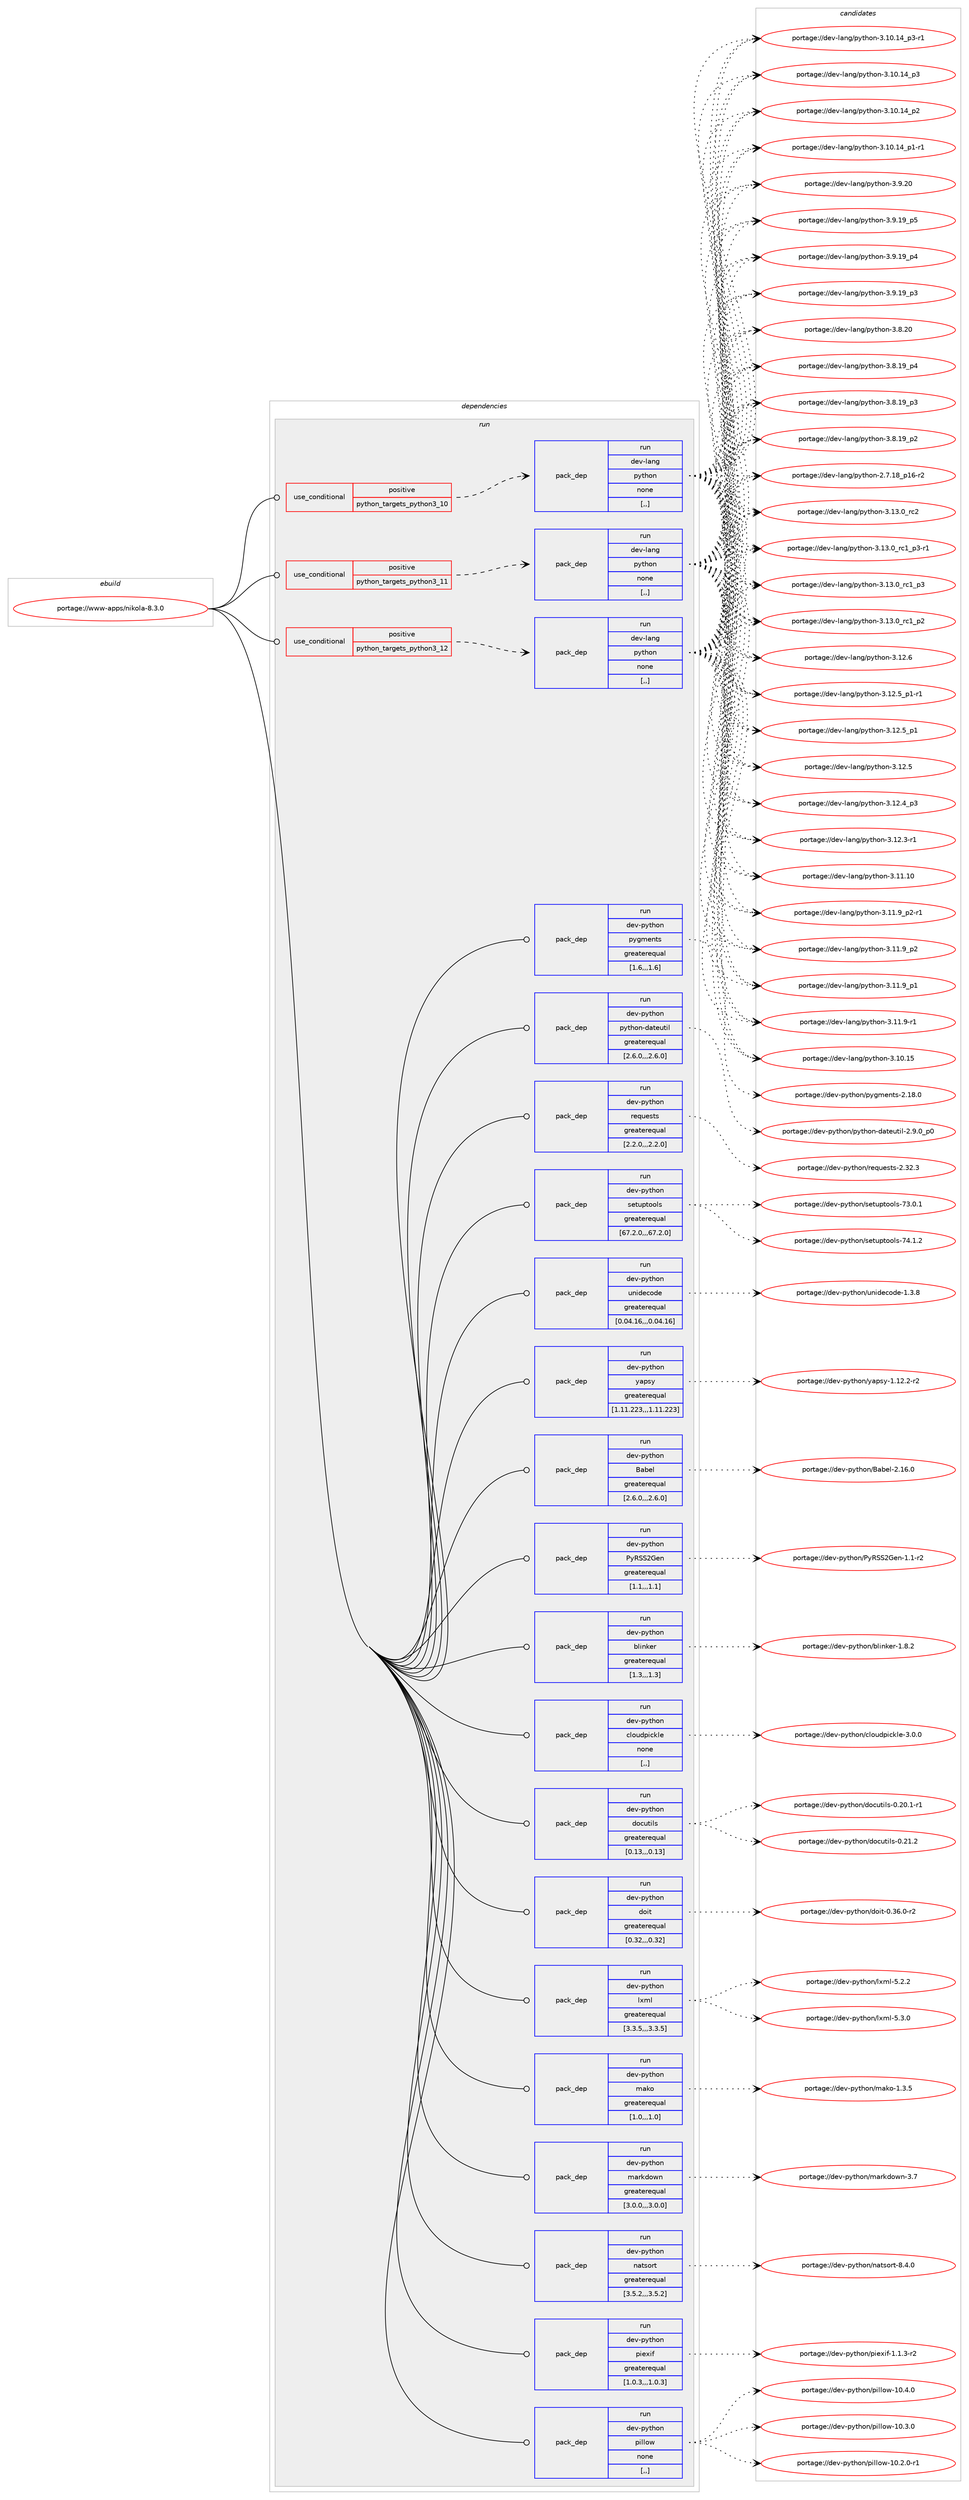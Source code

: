 digraph prolog {

# *************
# Graph options
# *************

newrank=true;
concentrate=true;
compound=true;
graph [rankdir=LR,fontname=Helvetica,fontsize=10,ranksep=1.5];#, ranksep=2.5, nodesep=0.2];
edge  [arrowhead=vee];
node  [fontname=Helvetica,fontsize=10];

# **********
# The ebuild
# **********

subgraph cluster_leftcol {
color=gray;
label=<<i>ebuild</i>>;
id [label="portage://www-apps/nikola-8.3.0", color=red, width=4, href="../www-apps/nikola-8.3.0.svg"];
}

# ****************
# The dependencies
# ****************

subgraph cluster_midcol {
color=gray;
label=<<i>dependencies</i>>;
subgraph cluster_compile {
fillcolor="#eeeeee";
style=filled;
label=<<i>compile</i>>;
}
subgraph cluster_compileandrun {
fillcolor="#eeeeee";
style=filled;
label=<<i>compile and run</i>>;
}
subgraph cluster_run {
fillcolor="#eeeeee";
style=filled;
label=<<i>run</i>>;
subgraph cond253649 {
dependency959323 [label=<<TABLE BORDER="0" CELLBORDER="1" CELLSPACING="0" CELLPADDING="4"><TR><TD ROWSPAN="3" CELLPADDING="10">use_conditional</TD></TR><TR><TD>positive</TD></TR><TR><TD>python_targets_python3_10</TD></TR></TABLE>>, shape=none, color=red];
subgraph pack698643 {
dependency959324 [label=<<TABLE BORDER="0" CELLBORDER="1" CELLSPACING="0" CELLPADDING="4" WIDTH="220"><TR><TD ROWSPAN="6" CELLPADDING="30">pack_dep</TD></TR><TR><TD WIDTH="110">run</TD></TR><TR><TD>dev-lang</TD></TR><TR><TD>python</TD></TR><TR><TD>none</TD></TR><TR><TD>[,,]</TD></TR></TABLE>>, shape=none, color=blue];
}
dependency959323:e -> dependency959324:w [weight=20,style="dashed",arrowhead="vee"];
}
id:e -> dependency959323:w [weight=20,style="solid",arrowhead="odot"];
subgraph cond253650 {
dependency959325 [label=<<TABLE BORDER="0" CELLBORDER="1" CELLSPACING="0" CELLPADDING="4"><TR><TD ROWSPAN="3" CELLPADDING="10">use_conditional</TD></TR><TR><TD>positive</TD></TR><TR><TD>python_targets_python3_11</TD></TR></TABLE>>, shape=none, color=red];
subgraph pack698644 {
dependency959326 [label=<<TABLE BORDER="0" CELLBORDER="1" CELLSPACING="0" CELLPADDING="4" WIDTH="220"><TR><TD ROWSPAN="6" CELLPADDING="30">pack_dep</TD></TR><TR><TD WIDTH="110">run</TD></TR><TR><TD>dev-lang</TD></TR><TR><TD>python</TD></TR><TR><TD>none</TD></TR><TR><TD>[,,]</TD></TR></TABLE>>, shape=none, color=blue];
}
dependency959325:e -> dependency959326:w [weight=20,style="dashed",arrowhead="vee"];
}
id:e -> dependency959325:w [weight=20,style="solid",arrowhead="odot"];
subgraph cond253651 {
dependency959327 [label=<<TABLE BORDER="0" CELLBORDER="1" CELLSPACING="0" CELLPADDING="4"><TR><TD ROWSPAN="3" CELLPADDING="10">use_conditional</TD></TR><TR><TD>positive</TD></TR><TR><TD>python_targets_python3_12</TD></TR></TABLE>>, shape=none, color=red];
subgraph pack698645 {
dependency959328 [label=<<TABLE BORDER="0" CELLBORDER="1" CELLSPACING="0" CELLPADDING="4" WIDTH="220"><TR><TD ROWSPAN="6" CELLPADDING="30">pack_dep</TD></TR><TR><TD WIDTH="110">run</TD></TR><TR><TD>dev-lang</TD></TR><TR><TD>python</TD></TR><TR><TD>none</TD></TR><TR><TD>[,,]</TD></TR></TABLE>>, shape=none, color=blue];
}
dependency959327:e -> dependency959328:w [weight=20,style="dashed",arrowhead="vee"];
}
id:e -> dependency959327:w [weight=20,style="solid",arrowhead="odot"];
subgraph pack698646 {
dependency959329 [label=<<TABLE BORDER="0" CELLBORDER="1" CELLSPACING="0" CELLPADDING="4" WIDTH="220"><TR><TD ROWSPAN="6" CELLPADDING="30">pack_dep</TD></TR><TR><TD WIDTH="110">run</TD></TR><TR><TD>dev-python</TD></TR><TR><TD>Babel</TD></TR><TR><TD>greaterequal</TD></TR><TR><TD>[2.6.0,,,2.6.0]</TD></TR></TABLE>>, shape=none, color=blue];
}
id:e -> dependency959329:w [weight=20,style="solid",arrowhead="odot"];
subgraph pack698647 {
dependency959330 [label=<<TABLE BORDER="0" CELLBORDER="1" CELLSPACING="0" CELLPADDING="4" WIDTH="220"><TR><TD ROWSPAN="6" CELLPADDING="30">pack_dep</TD></TR><TR><TD WIDTH="110">run</TD></TR><TR><TD>dev-python</TD></TR><TR><TD>PyRSS2Gen</TD></TR><TR><TD>greaterequal</TD></TR><TR><TD>[1.1,,,1.1]</TD></TR></TABLE>>, shape=none, color=blue];
}
id:e -> dependency959330:w [weight=20,style="solid",arrowhead="odot"];
subgraph pack698648 {
dependency959331 [label=<<TABLE BORDER="0" CELLBORDER="1" CELLSPACING="0" CELLPADDING="4" WIDTH="220"><TR><TD ROWSPAN="6" CELLPADDING="30">pack_dep</TD></TR><TR><TD WIDTH="110">run</TD></TR><TR><TD>dev-python</TD></TR><TR><TD>blinker</TD></TR><TR><TD>greaterequal</TD></TR><TR><TD>[1.3,,,1.3]</TD></TR></TABLE>>, shape=none, color=blue];
}
id:e -> dependency959331:w [weight=20,style="solid",arrowhead="odot"];
subgraph pack698649 {
dependency959332 [label=<<TABLE BORDER="0" CELLBORDER="1" CELLSPACING="0" CELLPADDING="4" WIDTH="220"><TR><TD ROWSPAN="6" CELLPADDING="30">pack_dep</TD></TR><TR><TD WIDTH="110">run</TD></TR><TR><TD>dev-python</TD></TR><TR><TD>cloudpickle</TD></TR><TR><TD>none</TD></TR><TR><TD>[,,]</TD></TR></TABLE>>, shape=none, color=blue];
}
id:e -> dependency959332:w [weight=20,style="solid",arrowhead="odot"];
subgraph pack698650 {
dependency959333 [label=<<TABLE BORDER="0" CELLBORDER="1" CELLSPACING="0" CELLPADDING="4" WIDTH="220"><TR><TD ROWSPAN="6" CELLPADDING="30">pack_dep</TD></TR><TR><TD WIDTH="110">run</TD></TR><TR><TD>dev-python</TD></TR><TR><TD>docutils</TD></TR><TR><TD>greaterequal</TD></TR><TR><TD>[0.13,,,0.13]</TD></TR></TABLE>>, shape=none, color=blue];
}
id:e -> dependency959333:w [weight=20,style="solid",arrowhead="odot"];
subgraph pack698651 {
dependency959334 [label=<<TABLE BORDER="0" CELLBORDER="1" CELLSPACING="0" CELLPADDING="4" WIDTH="220"><TR><TD ROWSPAN="6" CELLPADDING="30">pack_dep</TD></TR><TR><TD WIDTH="110">run</TD></TR><TR><TD>dev-python</TD></TR><TR><TD>doit</TD></TR><TR><TD>greaterequal</TD></TR><TR><TD>[0.32,,,0.32]</TD></TR></TABLE>>, shape=none, color=blue];
}
id:e -> dependency959334:w [weight=20,style="solid",arrowhead="odot"];
subgraph pack698652 {
dependency959335 [label=<<TABLE BORDER="0" CELLBORDER="1" CELLSPACING="0" CELLPADDING="4" WIDTH="220"><TR><TD ROWSPAN="6" CELLPADDING="30">pack_dep</TD></TR><TR><TD WIDTH="110">run</TD></TR><TR><TD>dev-python</TD></TR><TR><TD>lxml</TD></TR><TR><TD>greaterequal</TD></TR><TR><TD>[3.3.5,,,3.3.5]</TD></TR></TABLE>>, shape=none, color=blue];
}
id:e -> dependency959335:w [weight=20,style="solid",arrowhead="odot"];
subgraph pack698653 {
dependency959336 [label=<<TABLE BORDER="0" CELLBORDER="1" CELLSPACING="0" CELLPADDING="4" WIDTH="220"><TR><TD ROWSPAN="6" CELLPADDING="30">pack_dep</TD></TR><TR><TD WIDTH="110">run</TD></TR><TR><TD>dev-python</TD></TR><TR><TD>mako</TD></TR><TR><TD>greaterequal</TD></TR><TR><TD>[1.0,,,1.0]</TD></TR></TABLE>>, shape=none, color=blue];
}
id:e -> dependency959336:w [weight=20,style="solid",arrowhead="odot"];
subgraph pack698654 {
dependency959337 [label=<<TABLE BORDER="0" CELLBORDER="1" CELLSPACING="0" CELLPADDING="4" WIDTH="220"><TR><TD ROWSPAN="6" CELLPADDING="30">pack_dep</TD></TR><TR><TD WIDTH="110">run</TD></TR><TR><TD>dev-python</TD></TR><TR><TD>markdown</TD></TR><TR><TD>greaterequal</TD></TR><TR><TD>[3.0.0,,,3.0.0]</TD></TR></TABLE>>, shape=none, color=blue];
}
id:e -> dependency959337:w [weight=20,style="solid",arrowhead="odot"];
subgraph pack698655 {
dependency959338 [label=<<TABLE BORDER="0" CELLBORDER="1" CELLSPACING="0" CELLPADDING="4" WIDTH="220"><TR><TD ROWSPAN="6" CELLPADDING="30">pack_dep</TD></TR><TR><TD WIDTH="110">run</TD></TR><TR><TD>dev-python</TD></TR><TR><TD>natsort</TD></TR><TR><TD>greaterequal</TD></TR><TR><TD>[3.5.2,,,3.5.2]</TD></TR></TABLE>>, shape=none, color=blue];
}
id:e -> dependency959338:w [weight=20,style="solid",arrowhead="odot"];
subgraph pack698656 {
dependency959339 [label=<<TABLE BORDER="0" CELLBORDER="1" CELLSPACING="0" CELLPADDING="4" WIDTH="220"><TR><TD ROWSPAN="6" CELLPADDING="30">pack_dep</TD></TR><TR><TD WIDTH="110">run</TD></TR><TR><TD>dev-python</TD></TR><TR><TD>piexif</TD></TR><TR><TD>greaterequal</TD></TR><TR><TD>[1.0.3,,,1.0.3]</TD></TR></TABLE>>, shape=none, color=blue];
}
id:e -> dependency959339:w [weight=20,style="solid",arrowhead="odot"];
subgraph pack698657 {
dependency959340 [label=<<TABLE BORDER="0" CELLBORDER="1" CELLSPACING="0" CELLPADDING="4" WIDTH="220"><TR><TD ROWSPAN="6" CELLPADDING="30">pack_dep</TD></TR><TR><TD WIDTH="110">run</TD></TR><TR><TD>dev-python</TD></TR><TR><TD>pillow</TD></TR><TR><TD>none</TD></TR><TR><TD>[,,]</TD></TR></TABLE>>, shape=none, color=blue];
}
id:e -> dependency959340:w [weight=20,style="solid",arrowhead="odot"];
subgraph pack698658 {
dependency959341 [label=<<TABLE BORDER="0" CELLBORDER="1" CELLSPACING="0" CELLPADDING="4" WIDTH="220"><TR><TD ROWSPAN="6" CELLPADDING="30">pack_dep</TD></TR><TR><TD WIDTH="110">run</TD></TR><TR><TD>dev-python</TD></TR><TR><TD>pygments</TD></TR><TR><TD>greaterequal</TD></TR><TR><TD>[1.6,,,1.6]</TD></TR></TABLE>>, shape=none, color=blue];
}
id:e -> dependency959341:w [weight=20,style="solid",arrowhead="odot"];
subgraph pack698659 {
dependency959342 [label=<<TABLE BORDER="0" CELLBORDER="1" CELLSPACING="0" CELLPADDING="4" WIDTH="220"><TR><TD ROWSPAN="6" CELLPADDING="30">pack_dep</TD></TR><TR><TD WIDTH="110">run</TD></TR><TR><TD>dev-python</TD></TR><TR><TD>python-dateutil</TD></TR><TR><TD>greaterequal</TD></TR><TR><TD>[2.6.0,,,2.6.0]</TD></TR></TABLE>>, shape=none, color=blue];
}
id:e -> dependency959342:w [weight=20,style="solid",arrowhead="odot"];
subgraph pack698660 {
dependency959343 [label=<<TABLE BORDER="0" CELLBORDER="1" CELLSPACING="0" CELLPADDING="4" WIDTH="220"><TR><TD ROWSPAN="6" CELLPADDING="30">pack_dep</TD></TR><TR><TD WIDTH="110">run</TD></TR><TR><TD>dev-python</TD></TR><TR><TD>requests</TD></TR><TR><TD>greaterequal</TD></TR><TR><TD>[2.2.0,,,2.2.0]</TD></TR></TABLE>>, shape=none, color=blue];
}
id:e -> dependency959343:w [weight=20,style="solid",arrowhead="odot"];
subgraph pack698661 {
dependency959344 [label=<<TABLE BORDER="0" CELLBORDER="1" CELLSPACING="0" CELLPADDING="4" WIDTH="220"><TR><TD ROWSPAN="6" CELLPADDING="30">pack_dep</TD></TR><TR><TD WIDTH="110">run</TD></TR><TR><TD>dev-python</TD></TR><TR><TD>setuptools</TD></TR><TR><TD>greaterequal</TD></TR><TR><TD>[67.2.0,,,67.2.0]</TD></TR></TABLE>>, shape=none, color=blue];
}
id:e -> dependency959344:w [weight=20,style="solid",arrowhead="odot"];
subgraph pack698662 {
dependency959345 [label=<<TABLE BORDER="0" CELLBORDER="1" CELLSPACING="0" CELLPADDING="4" WIDTH="220"><TR><TD ROWSPAN="6" CELLPADDING="30">pack_dep</TD></TR><TR><TD WIDTH="110">run</TD></TR><TR><TD>dev-python</TD></TR><TR><TD>unidecode</TD></TR><TR><TD>greaterequal</TD></TR><TR><TD>[0.04.16,,,0.04.16]</TD></TR></TABLE>>, shape=none, color=blue];
}
id:e -> dependency959345:w [weight=20,style="solid",arrowhead="odot"];
subgraph pack698663 {
dependency959346 [label=<<TABLE BORDER="0" CELLBORDER="1" CELLSPACING="0" CELLPADDING="4" WIDTH="220"><TR><TD ROWSPAN="6" CELLPADDING="30">pack_dep</TD></TR><TR><TD WIDTH="110">run</TD></TR><TR><TD>dev-python</TD></TR><TR><TD>yapsy</TD></TR><TR><TD>greaterequal</TD></TR><TR><TD>[1.11.223,,,1.11.223]</TD></TR></TABLE>>, shape=none, color=blue];
}
id:e -> dependency959346:w [weight=20,style="solid",arrowhead="odot"];
}
}

# **************
# The candidates
# **************

subgraph cluster_choices {
rank=same;
color=gray;
label=<<i>candidates</i>>;

subgraph choice698643 {
color=black;
nodesep=1;
choice10010111845108971101034711212111610411111045514649514648951149950 [label="portage://dev-lang/python-3.13.0_rc2", color=red, width=4,href="../dev-lang/python-3.13.0_rc2.svg"];
choice1001011184510897110103471121211161041111104551464951464895114994995112514511449 [label="portage://dev-lang/python-3.13.0_rc1_p3-r1", color=red, width=4,href="../dev-lang/python-3.13.0_rc1_p3-r1.svg"];
choice100101118451089711010347112121116104111110455146495146489511499499511251 [label="portage://dev-lang/python-3.13.0_rc1_p3", color=red, width=4,href="../dev-lang/python-3.13.0_rc1_p3.svg"];
choice100101118451089711010347112121116104111110455146495146489511499499511250 [label="portage://dev-lang/python-3.13.0_rc1_p2", color=red, width=4,href="../dev-lang/python-3.13.0_rc1_p2.svg"];
choice10010111845108971101034711212111610411111045514649504654 [label="portage://dev-lang/python-3.12.6", color=red, width=4,href="../dev-lang/python-3.12.6.svg"];
choice1001011184510897110103471121211161041111104551464950465395112494511449 [label="portage://dev-lang/python-3.12.5_p1-r1", color=red, width=4,href="../dev-lang/python-3.12.5_p1-r1.svg"];
choice100101118451089711010347112121116104111110455146495046539511249 [label="portage://dev-lang/python-3.12.5_p1", color=red, width=4,href="../dev-lang/python-3.12.5_p1.svg"];
choice10010111845108971101034711212111610411111045514649504653 [label="portage://dev-lang/python-3.12.5", color=red, width=4,href="../dev-lang/python-3.12.5.svg"];
choice100101118451089711010347112121116104111110455146495046529511251 [label="portage://dev-lang/python-3.12.4_p3", color=red, width=4,href="../dev-lang/python-3.12.4_p3.svg"];
choice100101118451089711010347112121116104111110455146495046514511449 [label="portage://dev-lang/python-3.12.3-r1", color=red, width=4,href="../dev-lang/python-3.12.3-r1.svg"];
choice1001011184510897110103471121211161041111104551464949464948 [label="portage://dev-lang/python-3.11.10", color=red, width=4,href="../dev-lang/python-3.11.10.svg"];
choice1001011184510897110103471121211161041111104551464949465795112504511449 [label="portage://dev-lang/python-3.11.9_p2-r1", color=red, width=4,href="../dev-lang/python-3.11.9_p2-r1.svg"];
choice100101118451089711010347112121116104111110455146494946579511250 [label="portage://dev-lang/python-3.11.9_p2", color=red, width=4,href="../dev-lang/python-3.11.9_p2.svg"];
choice100101118451089711010347112121116104111110455146494946579511249 [label="portage://dev-lang/python-3.11.9_p1", color=red, width=4,href="../dev-lang/python-3.11.9_p1.svg"];
choice100101118451089711010347112121116104111110455146494946574511449 [label="portage://dev-lang/python-3.11.9-r1", color=red, width=4,href="../dev-lang/python-3.11.9-r1.svg"];
choice1001011184510897110103471121211161041111104551464948464953 [label="portage://dev-lang/python-3.10.15", color=red, width=4,href="../dev-lang/python-3.10.15.svg"];
choice100101118451089711010347112121116104111110455146494846495295112514511449 [label="portage://dev-lang/python-3.10.14_p3-r1", color=red, width=4,href="../dev-lang/python-3.10.14_p3-r1.svg"];
choice10010111845108971101034711212111610411111045514649484649529511251 [label="portage://dev-lang/python-3.10.14_p3", color=red, width=4,href="../dev-lang/python-3.10.14_p3.svg"];
choice10010111845108971101034711212111610411111045514649484649529511250 [label="portage://dev-lang/python-3.10.14_p2", color=red, width=4,href="../dev-lang/python-3.10.14_p2.svg"];
choice100101118451089711010347112121116104111110455146494846495295112494511449 [label="portage://dev-lang/python-3.10.14_p1-r1", color=red, width=4,href="../dev-lang/python-3.10.14_p1-r1.svg"];
choice10010111845108971101034711212111610411111045514657465048 [label="portage://dev-lang/python-3.9.20", color=red, width=4,href="../dev-lang/python-3.9.20.svg"];
choice100101118451089711010347112121116104111110455146574649579511253 [label="portage://dev-lang/python-3.9.19_p5", color=red, width=4,href="../dev-lang/python-3.9.19_p5.svg"];
choice100101118451089711010347112121116104111110455146574649579511252 [label="portage://dev-lang/python-3.9.19_p4", color=red, width=4,href="../dev-lang/python-3.9.19_p4.svg"];
choice100101118451089711010347112121116104111110455146574649579511251 [label="portage://dev-lang/python-3.9.19_p3", color=red, width=4,href="../dev-lang/python-3.9.19_p3.svg"];
choice10010111845108971101034711212111610411111045514656465048 [label="portage://dev-lang/python-3.8.20", color=red, width=4,href="../dev-lang/python-3.8.20.svg"];
choice100101118451089711010347112121116104111110455146564649579511252 [label="portage://dev-lang/python-3.8.19_p4", color=red, width=4,href="../dev-lang/python-3.8.19_p4.svg"];
choice100101118451089711010347112121116104111110455146564649579511251 [label="portage://dev-lang/python-3.8.19_p3", color=red, width=4,href="../dev-lang/python-3.8.19_p3.svg"];
choice100101118451089711010347112121116104111110455146564649579511250 [label="portage://dev-lang/python-3.8.19_p2", color=red, width=4,href="../dev-lang/python-3.8.19_p2.svg"];
choice100101118451089711010347112121116104111110455046554649569511249544511450 [label="portage://dev-lang/python-2.7.18_p16-r2", color=red, width=4,href="../dev-lang/python-2.7.18_p16-r2.svg"];
dependency959324:e -> choice10010111845108971101034711212111610411111045514649514648951149950:w [style=dotted,weight="100"];
dependency959324:e -> choice1001011184510897110103471121211161041111104551464951464895114994995112514511449:w [style=dotted,weight="100"];
dependency959324:e -> choice100101118451089711010347112121116104111110455146495146489511499499511251:w [style=dotted,weight="100"];
dependency959324:e -> choice100101118451089711010347112121116104111110455146495146489511499499511250:w [style=dotted,weight="100"];
dependency959324:e -> choice10010111845108971101034711212111610411111045514649504654:w [style=dotted,weight="100"];
dependency959324:e -> choice1001011184510897110103471121211161041111104551464950465395112494511449:w [style=dotted,weight="100"];
dependency959324:e -> choice100101118451089711010347112121116104111110455146495046539511249:w [style=dotted,weight="100"];
dependency959324:e -> choice10010111845108971101034711212111610411111045514649504653:w [style=dotted,weight="100"];
dependency959324:e -> choice100101118451089711010347112121116104111110455146495046529511251:w [style=dotted,weight="100"];
dependency959324:e -> choice100101118451089711010347112121116104111110455146495046514511449:w [style=dotted,weight="100"];
dependency959324:e -> choice1001011184510897110103471121211161041111104551464949464948:w [style=dotted,weight="100"];
dependency959324:e -> choice1001011184510897110103471121211161041111104551464949465795112504511449:w [style=dotted,weight="100"];
dependency959324:e -> choice100101118451089711010347112121116104111110455146494946579511250:w [style=dotted,weight="100"];
dependency959324:e -> choice100101118451089711010347112121116104111110455146494946579511249:w [style=dotted,weight="100"];
dependency959324:e -> choice100101118451089711010347112121116104111110455146494946574511449:w [style=dotted,weight="100"];
dependency959324:e -> choice1001011184510897110103471121211161041111104551464948464953:w [style=dotted,weight="100"];
dependency959324:e -> choice100101118451089711010347112121116104111110455146494846495295112514511449:w [style=dotted,weight="100"];
dependency959324:e -> choice10010111845108971101034711212111610411111045514649484649529511251:w [style=dotted,weight="100"];
dependency959324:e -> choice10010111845108971101034711212111610411111045514649484649529511250:w [style=dotted,weight="100"];
dependency959324:e -> choice100101118451089711010347112121116104111110455146494846495295112494511449:w [style=dotted,weight="100"];
dependency959324:e -> choice10010111845108971101034711212111610411111045514657465048:w [style=dotted,weight="100"];
dependency959324:e -> choice100101118451089711010347112121116104111110455146574649579511253:w [style=dotted,weight="100"];
dependency959324:e -> choice100101118451089711010347112121116104111110455146574649579511252:w [style=dotted,weight="100"];
dependency959324:e -> choice100101118451089711010347112121116104111110455146574649579511251:w [style=dotted,weight="100"];
dependency959324:e -> choice10010111845108971101034711212111610411111045514656465048:w [style=dotted,weight="100"];
dependency959324:e -> choice100101118451089711010347112121116104111110455146564649579511252:w [style=dotted,weight="100"];
dependency959324:e -> choice100101118451089711010347112121116104111110455146564649579511251:w [style=dotted,weight="100"];
dependency959324:e -> choice100101118451089711010347112121116104111110455146564649579511250:w [style=dotted,weight="100"];
dependency959324:e -> choice100101118451089711010347112121116104111110455046554649569511249544511450:w [style=dotted,weight="100"];
}
subgraph choice698644 {
color=black;
nodesep=1;
choice10010111845108971101034711212111610411111045514649514648951149950 [label="portage://dev-lang/python-3.13.0_rc2", color=red, width=4,href="../dev-lang/python-3.13.0_rc2.svg"];
choice1001011184510897110103471121211161041111104551464951464895114994995112514511449 [label="portage://dev-lang/python-3.13.0_rc1_p3-r1", color=red, width=4,href="../dev-lang/python-3.13.0_rc1_p3-r1.svg"];
choice100101118451089711010347112121116104111110455146495146489511499499511251 [label="portage://dev-lang/python-3.13.0_rc1_p3", color=red, width=4,href="../dev-lang/python-3.13.0_rc1_p3.svg"];
choice100101118451089711010347112121116104111110455146495146489511499499511250 [label="portage://dev-lang/python-3.13.0_rc1_p2", color=red, width=4,href="../dev-lang/python-3.13.0_rc1_p2.svg"];
choice10010111845108971101034711212111610411111045514649504654 [label="portage://dev-lang/python-3.12.6", color=red, width=4,href="../dev-lang/python-3.12.6.svg"];
choice1001011184510897110103471121211161041111104551464950465395112494511449 [label="portage://dev-lang/python-3.12.5_p1-r1", color=red, width=4,href="../dev-lang/python-3.12.5_p1-r1.svg"];
choice100101118451089711010347112121116104111110455146495046539511249 [label="portage://dev-lang/python-3.12.5_p1", color=red, width=4,href="../dev-lang/python-3.12.5_p1.svg"];
choice10010111845108971101034711212111610411111045514649504653 [label="portage://dev-lang/python-3.12.5", color=red, width=4,href="../dev-lang/python-3.12.5.svg"];
choice100101118451089711010347112121116104111110455146495046529511251 [label="portage://dev-lang/python-3.12.4_p3", color=red, width=4,href="../dev-lang/python-3.12.4_p3.svg"];
choice100101118451089711010347112121116104111110455146495046514511449 [label="portage://dev-lang/python-3.12.3-r1", color=red, width=4,href="../dev-lang/python-3.12.3-r1.svg"];
choice1001011184510897110103471121211161041111104551464949464948 [label="portage://dev-lang/python-3.11.10", color=red, width=4,href="../dev-lang/python-3.11.10.svg"];
choice1001011184510897110103471121211161041111104551464949465795112504511449 [label="portage://dev-lang/python-3.11.9_p2-r1", color=red, width=4,href="../dev-lang/python-3.11.9_p2-r1.svg"];
choice100101118451089711010347112121116104111110455146494946579511250 [label="portage://dev-lang/python-3.11.9_p2", color=red, width=4,href="../dev-lang/python-3.11.9_p2.svg"];
choice100101118451089711010347112121116104111110455146494946579511249 [label="portage://dev-lang/python-3.11.9_p1", color=red, width=4,href="../dev-lang/python-3.11.9_p1.svg"];
choice100101118451089711010347112121116104111110455146494946574511449 [label="portage://dev-lang/python-3.11.9-r1", color=red, width=4,href="../dev-lang/python-3.11.9-r1.svg"];
choice1001011184510897110103471121211161041111104551464948464953 [label="portage://dev-lang/python-3.10.15", color=red, width=4,href="../dev-lang/python-3.10.15.svg"];
choice100101118451089711010347112121116104111110455146494846495295112514511449 [label="portage://dev-lang/python-3.10.14_p3-r1", color=red, width=4,href="../dev-lang/python-3.10.14_p3-r1.svg"];
choice10010111845108971101034711212111610411111045514649484649529511251 [label="portage://dev-lang/python-3.10.14_p3", color=red, width=4,href="../dev-lang/python-3.10.14_p3.svg"];
choice10010111845108971101034711212111610411111045514649484649529511250 [label="portage://dev-lang/python-3.10.14_p2", color=red, width=4,href="../dev-lang/python-3.10.14_p2.svg"];
choice100101118451089711010347112121116104111110455146494846495295112494511449 [label="portage://dev-lang/python-3.10.14_p1-r1", color=red, width=4,href="../dev-lang/python-3.10.14_p1-r1.svg"];
choice10010111845108971101034711212111610411111045514657465048 [label="portage://dev-lang/python-3.9.20", color=red, width=4,href="../dev-lang/python-3.9.20.svg"];
choice100101118451089711010347112121116104111110455146574649579511253 [label="portage://dev-lang/python-3.9.19_p5", color=red, width=4,href="../dev-lang/python-3.9.19_p5.svg"];
choice100101118451089711010347112121116104111110455146574649579511252 [label="portage://dev-lang/python-3.9.19_p4", color=red, width=4,href="../dev-lang/python-3.9.19_p4.svg"];
choice100101118451089711010347112121116104111110455146574649579511251 [label="portage://dev-lang/python-3.9.19_p3", color=red, width=4,href="../dev-lang/python-3.9.19_p3.svg"];
choice10010111845108971101034711212111610411111045514656465048 [label="portage://dev-lang/python-3.8.20", color=red, width=4,href="../dev-lang/python-3.8.20.svg"];
choice100101118451089711010347112121116104111110455146564649579511252 [label="portage://dev-lang/python-3.8.19_p4", color=red, width=4,href="../dev-lang/python-3.8.19_p4.svg"];
choice100101118451089711010347112121116104111110455146564649579511251 [label="portage://dev-lang/python-3.8.19_p3", color=red, width=4,href="../dev-lang/python-3.8.19_p3.svg"];
choice100101118451089711010347112121116104111110455146564649579511250 [label="portage://dev-lang/python-3.8.19_p2", color=red, width=4,href="../dev-lang/python-3.8.19_p2.svg"];
choice100101118451089711010347112121116104111110455046554649569511249544511450 [label="portage://dev-lang/python-2.7.18_p16-r2", color=red, width=4,href="../dev-lang/python-2.7.18_p16-r2.svg"];
dependency959326:e -> choice10010111845108971101034711212111610411111045514649514648951149950:w [style=dotted,weight="100"];
dependency959326:e -> choice1001011184510897110103471121211161041111104551464951464895114994995112514511449:w [style=dotted,weight="100"];
dependency959326:e -> choice100101118451089711010347112121116104111110455146495146489511499499511251:w [style=dotted,weight="100"];
dependency959326:e -> choice100101118451089711010347112121116104111110455146495146489511499499511250:w [style=dotted,weight="100"];
dependency959326:e -> choice10010111845108971101034711212111610411111045514649504654:w [style=dotted,weight="100"];
dependency959326:e -> choice1001011184510897110103471121211161041111104551464950465395112494511449:w [style=dotted,weight="100"];
dependency959326:e -> choice100101118451089711010347112121116104111110455146495046539511249:w [style=dotted,weight="100"];
dependency959326:e -> choice10010111845108971101034711212111610411111045514649504653:w [style=dotted,weight="100"];
dependency959326:e -> choice100101118451089711010347112121116104111110455146495046529511251:w [style=dotted,weight="100"];
dependency959326:e -> choice100101118451089711010347112121116104111110455146495046514511449:w [style=dotted,weight="100"];
dependency959326:e -> choice1001011184510897110103471121211161041111104551464949464948:w [style=dotted,weight="100"];
dependency959326:e -> choice1001011184510897110103471121211161041111104551464949465795112504511449:w [style=dotted,weight="100"];
dependency959326:e -> choice100101118451089711010347112121116104111110455146494946579511250:w [style=dotted,weight="100"];
dependency959326:e -> choice100101118451089711010347112121116104111110455146494946579511249:w [style=dotted,weight="100"];
dependency959326:e -> choice100101118451089711010347112121116104111110455146494946574511449:w [style=dotted,weight="100"];
dependency959326:e -> choice1001011184510897110103471121211161041111104551464948464953:w [style=dotted,weight="100"];
dependency959326:e -> choice100101118451089711010347112121116104111110455146494846495295112514511449:w [style=dotted,weight="100"];
dependency959326:e -> choice10010111845108971101034711212111610411111045514649484649529511251:w [style=dotted,weight="100"];
dependency959326:e -> choice10010111845108971101034711212111610411111045514649484649529511250:w [style=dotted,weight="100"];
dependency959326:e -> choice100101118451089711010347112121116104111110455146494846495295112494511449:w [style=dotted,weight="100"];
dependency959326:e -> choice10010111845108971101034711212111610411111045514657465048:w [style=dotted,weight="100"];
dependency959326:e -> choice100101118451089711010347112121116104111110455146574649579511253:w [style=dotted,weight="100"];
dependency959326:e -> choice100101118451089711010347112121116104111110455146574649579511252:w [style=dotted,weight="100"];
dependency959326:e -> choice100101118451089711010347112121116104111110455146574649579511251:w [style=dotted,weight="100"];
dependency959326:e -> choice10010111845108971101034711212111610411111045514656465048:w [style=dotted,weight="100"];
dependency959326:e -> choice100101118451089711010347112121116104111110455146564649579511252:w [style=dotted,weight="100"];
dependency959326:e -> choice100101118451089711010347112121116104111110455146564649579511251:w [style=dotted,weight="100"];
dependency959326:e -> choice100101118451089711010347112121116104111110455146564649579511250:w [style=dotted,weight="100"];
dependency959326:e -> choice100101118451089711010347112121116104111110455046554649569511249544511450:w [style=dotted,weight="100"];
}
subgraph choice698645 {
color=black;
nodesep=1;
choice10010111845108971101034711212111610411111045514649514648951149950 [label="portage://dev-lang/python-3.13.0_rc2", color=red, width=4,href="../dev-lang/python-3.13.0_rc2.svg"];
choice1001011184510897110103471121211161041111104551464951464895114994995112514511449 [label="portage://dev-lang/python-3.13.0_rc1_p3-r1", color=red, width=4,href="../dev-lang/python-3.13.0_rc1_p3-r1.svg"];
choice100101118451089711010347112121116104111110455146495146489511499499511251 [label="portage://dev-lang/python-3.13.0_rc1_p3", color=red, width=4,href="../dev-lang/python-3.13.0_rc1_p3.svg"];
choice100101118451089711010347112121116104111110455146495146489511499499511250 [label="portage://dev-lang/python-3.13.0_rc1_p2", color=red, width=4,href="../dev-lang/python-3.13.0_rc1_p2.svg"];
choice10010111845108971101034711212111610411111045514649504654 [label="portage://dev-lang/python-3.12.6", color=red, width=4,href="../dev-lang/python-3.12.6.svg"];
choice1001011184510897110103471121211161041111104551464950465395112494511449 [label="portage://dev-lang/python-3.12.5_p1-r1", color=red, width=4,href="../dev-lang/python-3.12.5_p1-r1.svg"];
choice100101118451089711010347112121116104111110455146495046539511249 [label="portage://dev-lang/python-3.12.5_p1", color=red, width=4,href="../dev-lang/python-3.12.5_p1.svg"];
choice10010111845108971101034711212111610411111045514649504653 [label="portage://dev-lang/python-3.12.5", color=red, width=4,href="../dev-lang/python-3.12.5.svg"];
choice100101118451089711010347112121116104111110455146495046529511251 [label="portage://dev-lang/python-3.12.4_p3", color=red, width=4,href="../dev-lang/python-3.12.4_p3.svg"];
choice100101118451089711010347112121116104111110455146495046514511449 [label="portage://dev-lang/python-3.12.3-r1", color=red, width=4,href="../dev-lang/python-3.12.3-r1.svg"];
choice1001011184510897110103471121211161041111104551464949464948 [label="portage://dev-lang/python-3.11.10", color=red, width=4,href="../dev-lang/python-3.11.10.svg"];
choice1001011184510897110103471121211161041111104551464949465795112504511449 [label="portage://dev-lang/python-3.11.9_p2-r1", color=red, width=4,href="../dev-lang/python-3.11.9_p2-r1.svg"];
choice100101118451089711010347112121116104111110455146494946579511250 [label="portage://dev-lang/python-3.11.9_p2", color=red, width=4,href="../dev-lang/python-3.11.9_p2.svg"];
choice100101118451089711010347112121116104111110455146494946579511249 [label="portage://dev-lang/python-3.11.9_p1", color=red, width=4,href="../dev-lang/python-3.11.9_p1.svg"];
choice100101118451089711010347112121116104111110455146494946574511449 [label="portage://dev-lang/python-3.11.9-r1", color=red, width=4,href="../dev-lang/python-3.11.9-r1.svg"];
choice1001011184510897110103471121211161041111104551464948464953 [label="portage://dev-lang/python-3.10.15", color=red, width=4,href="../dev-lang/python-3.10.15.svg"];
choice100101118451089711010347112121116104111110455146494846495295112514511449 [label="portage://dev-lang/python-3.10.14_p3-r1", color=red, width=4,href="../dev-lang/python-3.10.14_p3-r1.svg"];
choice10010111845108971101034711212111610411111045514649484649529511251 [label="portage://dev-lang/python-3.10.14_p3", color=red, width=4,href="../dev-lang/python-3.10.14_p3.svg"];
choice10010111845108971101034711212111610411111045514649484649529511250 [label="portage://dev-lang/python-3.10.14_p2", color=red, width=4,href="../dev-lang/python-3.10.14_p2.svg"];
choice100101118451089711010347112121116104111110455146494846495295112494511449 [label="portage://dev-lang/python-3.10.14_p1-r1", color=red, width=4,href="../dev-lang/python-3.10.14_p1-r1.svg"];
choice10010111845108971101034711212111610411111045514657465048 [label="portage://dev-lang/python-3.9.20", color=red, width=4,href="../dev-lang/python-3.9.20.svg"];
choice100101118451089711010347112121116104111110455146574649579511253 [label="portage://dev-lang/python-3.9.19_p5", color=red, width=4,href="../dev-lang/python-3.9.19_p5.svg"];
choice100101118451089711010347112121116104111110455146574649579511252 [label="portage://dev-lang/python-3.9.19_p4", color=red, width=4,href="../dev-lang/python-3.9.19_p4.svg"];
choice100101118451089711010347112121116104111110455146574649579511251 [label="portage://dev-lang/python-3.9.19_p3", color=red, width=4,href="../dev-lang/python-3.9.19_p3.svg"];
choice10010111845108971101034711212111610411111045514656465048 [label="portage://dev-lang/python-3.8.20", color=red, width=4,href="../dev-lang/python-3.8.20.svg"];
choice100101118451089711010347112121116104111110455146564649579511252 [label="portage://dev-lang/python-3.8.19_p4", color=red, width=4,href="../dev-lang/python-3.8.19_p4.svg"];
choice100101118451089711010347112121116104111110455146564649579511251 [label="portage://dev-lang/python-3.8.19_p3", color=red, width=4,href="../dev-lang/python-3.8.19_p3.svg"];
choice100101118451089711010347112121116104111110455146564649579511250 [label="portage://dev-lang/python-3.8.19_p2", color=red, width=4,href="../dev-lang/python-3.8.19_p2.svg"];
choice100101118451089711010347112121116104111110455046554649569511249544511450 [label="portage://dev-lang/python-2.7.18_p16-r2", color=red, width=4,href="../dev-lang/python-2.7.18_p16-r2.svg"];
dependency959328:e -> choice10010111845108971101034711212111610411111045514649514648951149950:w [style=dotted,weight="100"];
dependency959328:e -> choice1001011184510897110103471121211161041111104551464951464895114994995112514511449:w [style=dotted,weight="100"];
dependency959328:e -> choice100101118451089711010347112121116104111110455146495146489511499499511251:w [style=dotted,weight="100"];
dependency959328:e -> choice100101118451089711010347112121116104111110455146495146489511499499511250:w [style=dotted,weight="100"];
dependency959328:e -> choice10010111845108971101034711212111610411111045514649504654:w [style=dotted,weight="100"];
dependency959328:e -> choice1001011184510897110103471121211161041111104551464950465395112494511449:w [style=dotted,weight="100"];
dependency959328:e -> choice100101118451089711010347112121116104111110455146495046539511249:w [style=dotted,weight="100"];
dependency959328:e -> choice10010111845108971101034711212111610411111045514649504653:w [style=dotted,weight="100"];
dependency959328:e -> choice100101118451089711010347112121116104111110455146495046529511251:w [style=dotted,weight="100"];
dependency959328:e -> choice100101118451089711010347112121116104111110455146495046514511449:w [style=dotted,weight="100"];
dependency959328:e -> choice1001011184510897110103471121211161041111104551464949464948:w [style=dotted,weight="100"];
dependency959328:e -> choice1001011184510897110103471121211161041111104551464949465795112504511449:w [style=dotted,weight="100"];
dependency959328:e -> choice100101118451089711010347112121116104111110455146494946579511250:w [style=dotted,weight="100"];
dependency959328:e -> choice100101118451089711010347112121116104111110455146494946579511249:w [style=dotted,weight="100"];
dependency959328:e -> choice100101118451089711010347112121116104111110455146494946574511449:w [style=dotted,weight="100"];
dependency959328:e -> choice1001011184510897110103471121211161041111104551464948464953:w [style=dotted,weight="100"];
dependency959328:e -> choice100101118451089711010347112121116104111110455146494846495295112514511449:w [style=dotted,weight="100"];
dependency959328:e -> choice10010111845108971101034711212111610411111045514649484649529511251:w [style=dotted,weight="100"];
dependency959328:e -> choice10010111845108971101034711212111610411111045514649484649529511250:w [style=dotted,weight="100"];
dependency959328:e -> choice100101118451089711010347112121116104111110455146494846495295112494511449:w [style=dotted,weight="100"];
dependency959328:e -> choice10010111845108971101034711212111610411111045514657465048:w [style=dotted,weight="100"];
dependency959328:e -> choice100101118451089711010347112121116104111110455146574649579511253:w [style=dotted,weight="100"];
dependency959328:e -> choice100101118451089711010347112121116104111110455146574649579511252:w [style=dotted,weight="100"];
dependency959328:e -> choice100101118451089711010347112121116104111110455146574649579511251:w [style=dotted,weight="100"];
dependency959328:e -> choice10010111845108971101034711212111610411111045514656465048:w [style=dotted,weight="100"];
dependency959328:e -> choice100101118451089711010347112121116104111110455146564649579511252:w [style=dotted,weight="100"];
dependency959328:e -> choice100101118451089711010347112121116104111110455146564649579511251:w [style=dotted,weight="100"];
dependency959328:e -> choice100101118451089711010347112121116104111110455146564649579511250:w [style=dotted,weight="100"];
dependency959328:e -> choice100101118451089711010347112121116104111110455046554649569511249544511450:w [style=dotted,weight="100"];
}
subgraph choice698646 {
color=black;
nodesep=1;
choice100101118451121211161041111104766979810110845504649544648 [label="portage://dev-python/Babel-2.16.0", color=red, width=4,href="../dev-python/Babel-2.16.0.svg"];
dependency959329:e -> choice100101118451121211161041111104766979810110845504649544648:w [style=dotted,weight="100"];
}
subgraph choice698647 {
color=black;
nodesep=1;
choice1001011184511212111610411111047801218283835071101110454946494511450 [label="portage://dev-python/PyRSS2Gen-1.1-r2", color=red, width=4,href="../dev-python/PyRSS2Gen-1.1-r2.svg"];
dependency959330:e -> choice1001011184511212111610411111047801218283835071101110454946494511450:w [style=dotted,weight="100"];
}
subgraph choice698648 {
color=black;
nodesep=1;
choice100101118451121211161041111104798108105110107101114454946564650 [label="portage://dev-python/blinker-1.8.2", color=red, width=4,href="../dev-python/blinker-1.8.2.svg"];
dependency959331:e -> choice100101118451121211161041111104798108105110107101114454946564650:w [style=dotted,weight="100"];
}
subgraph choice698649 {
color=black;
nodesep=1;
choice10010111845112121116104111110479910811111710011210599107108101455146484648 [label="portage://dev-python/cloudpickle-3.0.0", color=red, width=4,href="../dev-python/cloudpickle-3.0.0.svg"];
dependency959332:e -> choice10010111845112121116104111110479910811111710011210599107108101455146484648:w [style=dotted,weight="100"];
}
subgraph choice698650 {
color=black;
nodesep=1;
choice10010111845112121116104111110471001119911711610510811545484650494650 [label="portage://dev-python/docutils-0.21.2", color=red, width=4,href="../dev-python/docutils-0.21.2.svg"];
choice100101118451121211161041111104710011199117116105108115454846504846494511449 [label="portage://dev-python/docutils-0.20.1-r1", color=red, width=4,href="../dev-python/docutils-0.20.1-r1.svg"];
dependency959333:e -> choice10010111845112121116104111110471001119911711610510811545484650494650:w [style=dotted,weight="100"];
dependency959333:e -> choice100101118451121211161041111104710011199117116105108115454846504846494511449:w [style=dotted,weight="100"];
}
subgraph choice698651 {
color=black;
nodesep=1;
choice1001011184511212111610411111047100111105116454846515446484511450 [label="portage://dev-python/doit-0.36.0-r2", color=red, width=4,href="../dev-python/doit-0.36.0-r2.svg"];
dependency959334:e -> choice1001011184511212111610411111047100111105116454846515446484511450:w [style=dotted,weight="100"];
}
subgraph choice698652 {
color=black;
nodesep=1;
choice1001011184511212111610411111047108120109108455346514648 [label="portage://dev-python/lxml-5.3.0", color=red, width=4,href="../dev-python/lxml-5.3.0.svg"];
choice1001011184511212111610411111047108120109108455346504650 [label="portage://dev-python/lxml-5.2.2", color=red, width=4,href="../dev-python/lxml-5.2.2.svg"];
dependency959335:e -> choice1001011184511212111610411111047108120109108455346514648:w [style=dotted,weight="100"];
dependency959335:e -> choice1001011184511212111610411111047108120109108455346504650:w [style=dotted,weight="100"];
}
subgraph choice698653 {
color=black;
nodesep=1;
choice100101118451121211161041111104710997107111454946514653 [label="portage://dev-python/mako-1.3.5", color=red, width=4,href="../dev-python/mako-1.3.5.svg"];
dependency959336:e -> choice100101118451121211161041111104710997107111454946514653:w [style=dotted,weight="100"];
}
subgraph choice698654 {
color=black;
nodesep=1;
choice10010111845112121116104111110471099711410710011111911045514655 [label="portage://dev-python/markdown-3.7", color=red, width=4,href="../dev-python/markdown-3.7.svg"];
dependency959337:e -> choice10010111845112121116104111110471099711410710011111911045514655:w [style=dotted,weight="100"];
}
subgraph choice698655 {
color=black;
nodesep=1;
choice100101118451121211161041111104711097116115111114116455646524648 [label="portage://dev-python/natsort-8.4.0", color=red, width=4,href="../dev-python/natsort-8.4.0.svg"];
dependency959338:e -> choice100101118451121211161041111104711097116115111114116455646524648:w [style=dotted,weight="100"];
}
subgraph choice698656 {
color=black;
nodesep=1;
choice10010111845112121116104111110471121051011201051024549464946514511450 [label="portage://dev-python/piexif-1.1.3-r2", color=red, width=4,href="../dev-python/piexif-1.1.3-r2.svg"];
dependency959339:e -> choice10010111845112121116104111110471121051011201051024549464946514511450:w [style=dotted,weight="100"];
}
subgraph choice698657 {
color=black;
nodesep=1;
choice100101118451121211161041111104711210510810811111945494846524648 [label="portage://dev-python/pillow-10.4.0", color=red, width=4,href="../dev-python/pillow-10.4.0.svg"];
choice100101118451121211161041111104711210510810811111945494846514648 [label="portage://dev-python/pillow-10.3.0", color=red, width=4,href="../dev-python/pillow-10.3.0.svg"];
choice1001011184511212111610411111047112105108108111119454948465046484511449 [label="portage://dev-python/pillow-10.2.0-r1", color=red, width=4,href="../dev-python/pillow-10.2.0-r1.svg"];
dependency959340:e -> choice100101118451121211161041111104711210510810811111945494846524648:w [style=dotted,weight="100"];
dependency959340:e -> choice100101118451121211161041111104711210510810811111945494846514648:w [style=dotted,weight="100"];
dependency959340:e -> choice1001011184511212111610411111047112105108108111119454948465046484511449:w [style=dotted,weight="100"];
}
subgraph choice698658 {
color=black;
nodesep=1;
choice100101118451121211161041111104711212110310910111011611545504649564648 [label="portage://dev-python/pygments-2.18.0", color=red, width=4,href="../dev-python/pygments-2.18.0.svg"];
dependency959341:e -> choice100101118451121211161041111104711212110310910111011611545504649564648:w [style=dotted,weight="100"];
}
subgraph choice698659 {
color=black;
nodesep=1;
choice100101118451121211161041111104711212111610411111045100971161011171161051084550465746489511248 [label="portage://dev-python/python-dateutil-2.9.0_p0", color=red, width=4,href="../dev-python/python-dateutil-2.9.0_p0.svg"];
dependency959342:e -> choice100101118451121211161041111104711212111610411111045100971161011171161051084550465746489511248:w [style=dotted,weight="100"];
}
subgraph choice698660 {
color=black;
nodesep=1;
choice100101118451121211161041111104711410111311710111511611545504651504651 [label="portage://dev-python/requests-2.32.3", color=red, width=4,href="../dev-python/requests-2.32.3.svg"];
dependency959343:e -> choice100101118451121211161041111104711410111311710111511611545504651504651:w [style=dotted,weight="100"];
}
subgraph choice698661 {
color=black;
nodesep=1;
choice100101118451121211161041111104711510111611711211611111110811545555246494650 [label="portage://dev-python/setuptools-74.1.2", color=red, width=4,href="../dev-python/setuptools-74.1.2.svg"];
choice100101118451121211161041111104711510111611711211611111110811545555146484649 [label="portage://dev-python/setuptools-73.0.1", color=red, width=4,href="../dev-python/setuptools-73.0.1.svg"];
dependency959344:e -> choice100101118451121211161041111104711510111611711211611111110811545555246494650:w [style=dotted,weight="100"];
dependency959344:e -> choice100101118451121211161041111104711510111611711211611111110811545555146484649:w [style=dotted,weight="100"];
}
subgraph choice698662 {
color=black;
nodesep=1;
choice100101118451121211161041111104711711010510010199111100101454946514656 [label="portage://dev-python/unidecode-1.3.8", color=red, width=4,href="../dev-python/unidecode-1.3.8.svg"];
dependency959345:e -> choice100101118451121211161041111104711711010510010199111100101454946514656:w [style=dotted,weight="100"];
}
subgraph choice698663 {
color=black;
nodesep=1;
choice100101118451121211161041111104712197112115121454946495046504511450 [label="portage://dev-python/yapsy-1.12.2-r2", color=red, width=4,href="../dev-python/yapsy-1.12.2-r2.svg"];
dependency959346:e -> choice100101118451121211161041111104712197112115121454946495046504511450:w [style=dotted,weight="100"];
}
}

}
